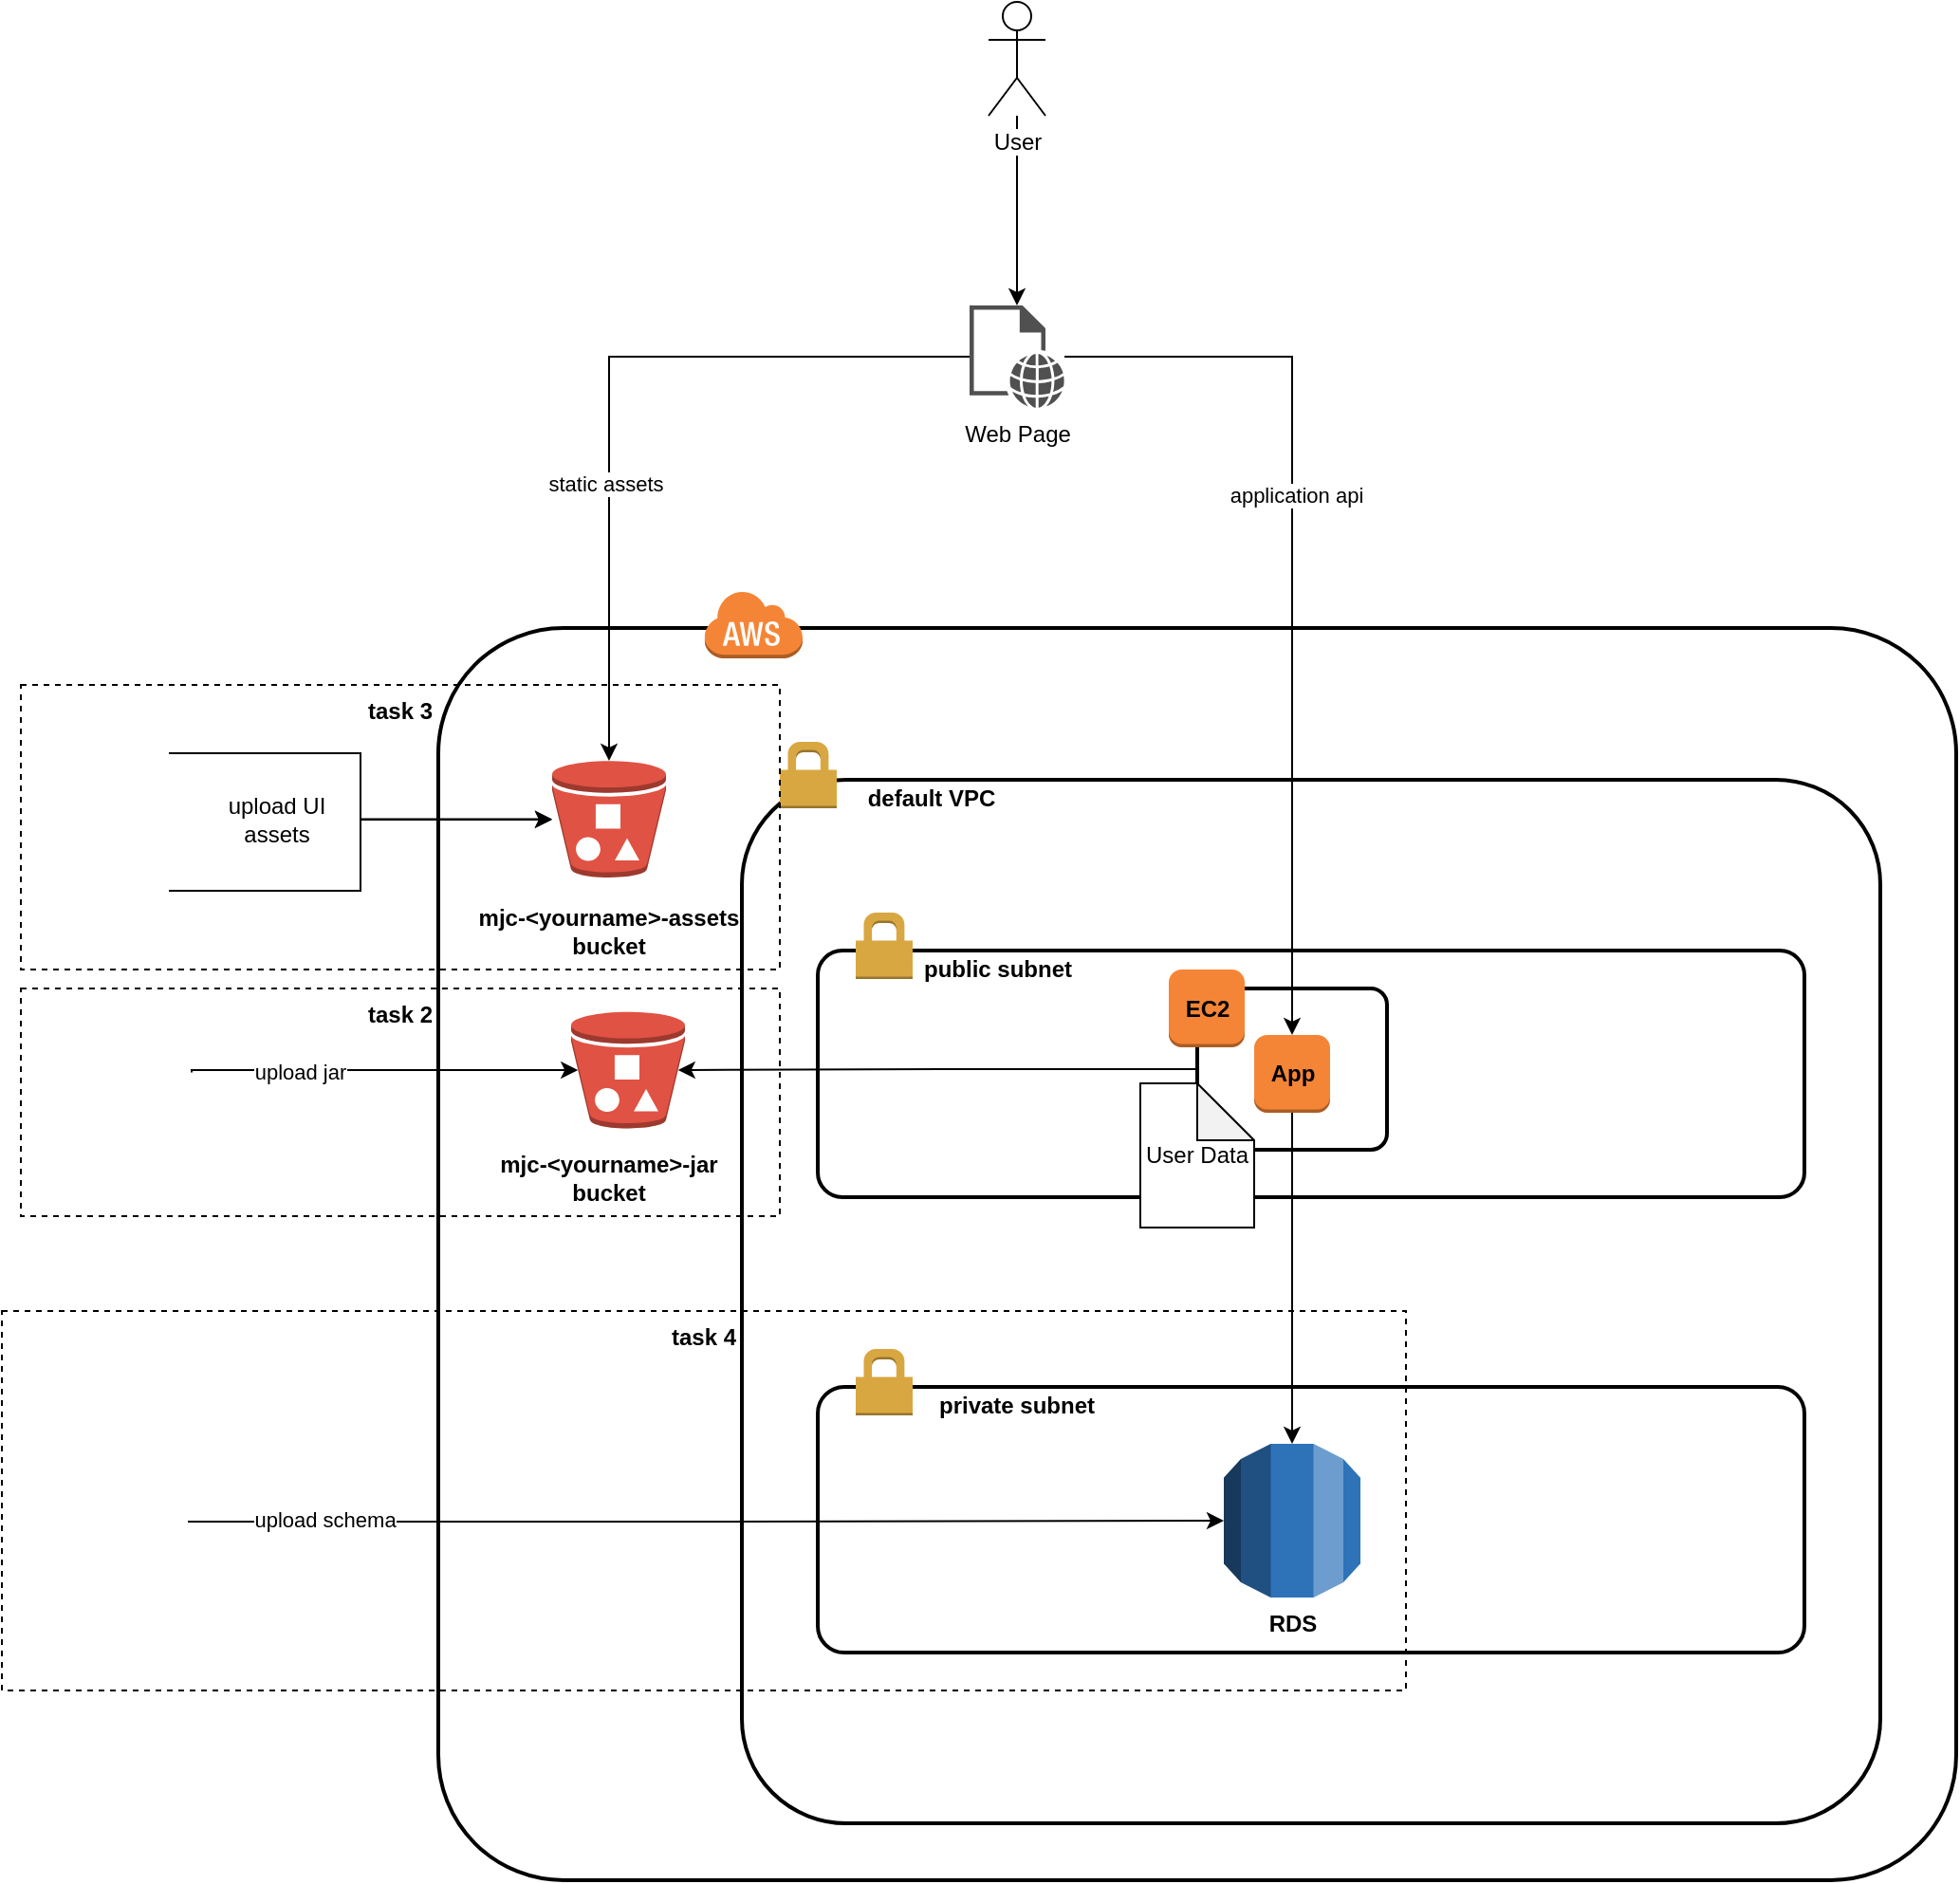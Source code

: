 <mxfile version="13.6.2" type="device"><diagram id="HtgdFkeMmOP70kkEXfRG" name="Page-1"><mxGraphModel dx="1874" dy="1701" grid="1" gridSize="10" guides="1" tooltips="1" connect="1" arrows="1" fold="1" page="1" pageScale="1" pageWidth="850" pageHeight="1100" math="0" shadow="0"><root><mxCell id="0"/><mxCell id="1" parent="0"/><mxCell id="PkJJkH9sODQjwWTnSf6g-1" value="" style="rounded=1;arcSize=10;dashed=0;fillColor=none;gradientColor=none;strokeWidth=2;" parent="1" vertex="1"><mxGeometry y="180" width="800" height="660" as="geometry"/></mxCell><mxCell id="PkJJkH9sODQjwWTnSf6g-2" value="" style="dashed=0;html=1;shape=mxgraph.aws3.cloud;fillColor=#F58536;gradientColor=none;dashed=0;" parent="1" vertex="1"><mxGeometry x="140" y="160" width="52" height="36" as="geometry"/></mxCell><mxCell id="PkJJkH9sODQjwWTnSf6g-4" value="" style="rounded=1;arcSize=10;dashed=0;fillColor=none;gradientColor=none;strokeWidth=2;verticalAlign=top;" parent="1" vertex="1"><mxGeometry x="160" y="260" width="600" height="550" as="geometry"/></mxCell><mxCell id="PkJJkH9sODQjwWTnSf6g-5" value="" style="dashed=0;html=1;shape=mxgraph.aws3.permissions;fillColor=#D9A741;gradientColor=none;dashed=0;" parent="1" vertex="1"><mxGeometry x="180" y="240" width="30" height="35" as="geometry"/></mxCell><mxCell id="PkJJkH9sODQjwWTnSf6g-6" value="&lt;b&gt;default VPC&lt;/b&gt;" style="text;html=1;strokeColor=none;fillColor=none;align=center;verticalAlign=middle;whiteSpace=wrap;rounded=0;" parent="1" vertex="1"><mxGeometry x="220" y="260" width="80" height="20" as="geometry"/></mxCell><mxCell id="PkJJkH9sODQjwWTnSf6g-7" value="" style="rounded=1;arcSize=10;dashed=0;fillColor=none;gradientColor=none;strokeWidth=2;" parent="1" vertex="1"><mxGeometry x="200" y="350" width="520" height="130" as="geometry"/></mxCell><mxCell id="PkJJkH9sODQjwWTnSf6g-8" value="" style="dashed=0;html=1;shape=mxgraph.aws3.permissions;fillColor=#D9A741;gradientColor=none;dashed=0;" parent="1" vertex="1"><mxGeometry x="220" y="330" width="30" height="35" as="geometry"/></mxCell><mxCell id="PkJJkH9sODQjwWTnSf6g-9" value="&lt;b&gt;public subnet&lt;/b&gt;" style="text;html=1;strokeColor=none;fillColor=none;align=center;verticalAlign=middle;whiteSpace=wrap;rounded=0;" parent="1" vertex="1"><mxGeometry x="250" y="350" width="90" height="20" as="geometry"/></mxCell><mxCell id="PkJJkH9sODQjwWTnSf6g-18" style="edgeStyle=orthogonalEdgeStyle;rounded=0;orthogonalLoop=1;jettySize=auto;html=1;entryX=0.94;entryY=0.5;entryDx=0;entryDy=0;entryPerimeter=0;" parent="1" source="PkJJkH9sODQjwWTnSf6g-11" target="PkJJkH9sODQjwWTnSf6g-13" edge="1"><mxGeometry relative="1" as="geometry"/></mxCell><mxCell id="PkJJkH9sODQjwWTnSf6g-11" value="" style="rounded=1;arcSize=10;dashed=0;fillColor=none;gradientColor=none;strokeWidth=2;" parent="1" vertex="1"><mxGeometry x="400" y="370" width="100" height="85" as="geometry"/></mxCell><mxCell id="PkJJkH9sODQjwWTnSf6g-12" value="&lt;b&gt;EC2&lt;/b&gt;" style="dashed=0;html=1;shape=mxgraph.aws3.instance;fillColor=#F58536;gradientColor=none;dashed=0;" parent="1" vertex="1"><mxGeometry x="385" y="360" width="40" height="41" as="geometry"/></mxCell><mxCell id="PkJJkH9sODQjwWTnSf6g-13" value="" style="outlineConnect=0;dashed=0;verticalLabelPosition=bottom;verticalAlign=top;align=center;html=1;shape=mxgraph.aws3.bucket_with_objects;fillColor=#E05243;gradientColor=none;" parent="1" vertex="1"><mxGeometry x="70" y="382.25" width="60" height="61.5" as="geometry"/></mxCell><mxCell id="PkJJkH9sODQjwWTnSf6g-16" style="edgeStyle=orthogonalEdgeStyle;rounded=0;orthogonalLoop=1;jettySize=auto;html=1;entryX=0.06;entryY=0.5;entryDx=0;entryDy=0;entryPerimeter=0;" parent="1" target="PkJJkH9sODQjwWTnSf6g-13" edge="1"><mxGeometry relative="1" as="geometry"><mxPoint x="-130" y="414.25" as="sourcePoint"/><Array as="points"><mxPoint x="-130" y="413"/></Array></mxGeometry></mxCell><mxCell id="PkJJkH9sODQjwWTnSf6g-47" value="upload jar" style="edgeLabel;html=1;align=center;verticalAlign=middle;resizable=0;points=[];" parent="PkJJkH9sODQjwWTnSf6g-16" vertex="1" connectable="0"><mxGeometry x="-0.441" y="-1" relative="1" as="geometry"><mxPoint as="offset"/></mxGeometry></mxCell><mxCell id="PkJJkH9sODQjwWTnSf6g-17" value="" style="shape=image;html=1;verticalAlign=top;verticalLabelPosition=bottom;labelBackgroundColor=#ffffff;imageAspect=0;aspect=fixed;image=https://cdn3.iconfinder.com/data/icons/dompicon-glyph-file-format-2/256/file-jar-format-type-128.png" parent="1" vertex="1"><mxGeometry x="-210" y="371" width="78" height="78" as="geometry"/></mxCell><mxCell id="PkJJkH9sODQjwWTnSf6g-19" value="&lt;b&gt;mjc-&amp;lt;yourname&amp;gt;-jar bucket&lt;/b&gt;" style="text;html=1;strokeColor=none;fillColor=none;align=center;verticalAlign=middle;whiteSpace=wrap;rounded=0;" parent="1" vertex="1"><mxGeometry x="30" y="460" width="120" height="20" as="geometry"/></mxCell><mxCell id="PkJJkH9sODQjwWTnSf6g-26" style="edgeStyle=orthogonalEdgeStyle;rounded=0;orthogonalLoop=1;jettySize=auto;html=1;" parent="1" source="PkJJkH9sODQjwWTnSf6g-20" target="PkJJkH9sODQjwWTnSf6g-25" edge="1"><mxGeometry relative="1" as="geometry"/></mxCell><mxCell id="PkJJkH9sODQjwWTnSf6g-20" value="&lt;b&gt;App&lt;/b&gt;" style="dashed=0;html=1;shape=mxgraph.aws3.instance;fillColor=#F58536;gradientColor=none;dashed=0;" parent="1" vertex="1"><mxGeometry x="430" y="394.5" width="40" height="41" as="geometry"/></mxCell><mxCell id="PkJJkH9sODQjwWTnSf6g-21" value="User Data" style="shape=note;whiteSpace=wrap;html=1;backgroundOutline=1;darkOpacity=0.05;" parent="1" vertex="1"><mxGeometry x="370" y="420" width="60" height="76" as="geometry"/></mxCell><mxCell id="PkJJkH9sODQjwWTnSf6g-23" value="" style="rounded=1;arcSize=10;dashed=0;fillColor=none;gradientColor=none;strokeWidth=2;" parent="1" vertex="1"><mxGeometry x="200" y="580" width="520" height="140" as="geometry"/></mxCell><mxCell id="PkJJkH9sODQjwWTnSf6g-24" value="" style="dashed=0;html=1;shape=mxgraph.aws3.permissions;fillColor=#D9A741;gradientColor=none;dashed=0;" parent="1" vertex="1"><mxGeometry x="220" y="560" width="30" height="35" as="geometry"/></mxCell><mxCell id="PkJJkH9sODQjwWTnSf6g-25" value="&lt;b&gt;RDS&lt;/b&gt;" style="outlineConnect=0;dashed=0;verticalLabelPosition=bottom;verticalAlign=top;align=center;html=1;shape=mxgraph.aws3.rds;fillColor=#2E73B8;gradientColor=none;" parent="1" vertex="1"><mxGeometry x="414" y="610" width="72" height="81" as="geometry"/></mxCell><mxCell id="PkJJkH9sODQjwWTnSf6g-27" value="" style="outlineConnect=0;dashed=0;verticalLabelPosition=bottom;verticalAlign=top;align=center;html=1;shape=mxgraph.aws3.bucket_with_objects;fillColor=#E05243;gradientColor=none;" parent="1" vertex="1"><mxGeometry x="60" y="250" width="60" height="61.5" as="geometry"/></mxCell><mxCell id="PkJJkH9sODQjwWTnSf6g-28" value="&lt;b&gt;mjc-&amp;lt;yourname&amp;gt;-assets bucket&lt;/b&gt;" style="text;html=1;strokeColor=none;fillColor=none;align=center;verticalAlign=middle;whiteSpace=wrap;rounded=0;" parent="1" vertex="1"><mxGeometry x="20" y="330" width="140" height="20" as="geometry"/></mxCell><mxCell id="PkJJkH9sODQjwWTnSf6g-32" style="edgeStyle=orthogonalEdgeStyle;rounded=0;orthogonalLoop=1;jettySize=auto;html=1;" parent="1" source="PkJJkH9sODQjwWTnSf6g-29" target="PkJJkH9sODQjwWTnSf6g-27" edge="1"><mxGeometry relative="1" as="geometry"><Array as="points"><mxPoint x="-41" y="246"/><mxPoint x="-41" y="281"/></Array></mxGeometry></mxCell><mxCell id="PkJJkH9sODQjwWTnSf6g-29" value="" style="shape=image;html=1;verticalAlign=top;verticalLabelPosition=bottom;labelBackgroundColor=#ffffff;imageAspect=0;aspect=fixed;image=https://cdn4.iconfinder.com/data/icons/file-names-24/512/1-128.png" parent="1" vertex="1"><mxGeometry x="-200" y="217" width="58" height="58" as="geometry"/></mxCell><mxCell id="PkJJkH9sODQjwWTnSf6g-35" style="edgeStyle=orthogonalEdgeStyle;rounded=0;orthogonalLoop=1;jettySize=auto;html=1;" parent="1" source="PkJJkH9sODQjwWTnSf6g-34" target="PkJJkH9sODQjwWTnSf6g-27" edge="1"><mxGeometry relative="1" as="geometry"/></mxCell><mxCell id="PkJJkH9sODQjwWTnSf6g-34" value="" style="shape=image;html=1;verticalAlign=top;verticalLabelPosition=bottom;labelBackgroundColor=#ffffff;imageAspect=0;aspect=fixed;image=https://cdn4.iconfinder.com/data/icons/file-names-24/512/38-128.png" parent="1" vertex="1"><mxGeometry x="-205" y="287" width="63" height="63" as="geometry"/></mxCell><mxCell id="PkJJkH9sODQjwWTnSf6g-39" style="edgeStyle=orthogonalEdgeStyle;rounded=0;orthogonalLoop=1;jettySize=auto;html=1;" parent="1" source="PkJJkH9sODQjwWTnSf6g-38" target="PkJJkH9sODQjwWTnSf6g-20" edge="1"><mxGeometry relative="1" as="geometry"/></mxCell><mxCell id="PkJJkH9sODQjwWTnSf6g-45" value="application api" style="edgeLabel;html=1;align=center;verticalAlign=middle;resizable=0;points=[];" parent="PkJJkH9sODQjwWTnSf6g-39" vertex="1" connectable="0"><mxGeometry x="-0.497" y="-73" relative="1" as="geometry"><mxPoint x="75" y="73" as="offset"/></mxGeometry></mxCell><mxCell id="PkJJkH9sODQjwWTnSf6g-40" style="edgeStyle=orthogonalEdgeStyle;rounded=0;orthogonalLoop=1;jettySize=auto;html=1;entryX=0.5;entryY=0;entryDx=0;entryDy=0;entryPerimeter=0;" parent="1" source="PkJJkH9sODQjwWTnSf6g-38" target="PkJJkH9sODQjwWTnSf6g-27" edge="1"><mxGeometry relative="1" as="geometry"/></mxCell><mxCell id="PkJJkH9sODQjwWTnSf6g-44" value="static assets" style="edgeLabel;html=1;align=center;verticalAlign=middle;resizable=0;points=[];" parent="PkJJkH9sODQjwWTnSf6g-40" vertex="1" connectable="0"><mxGeometry x="-0.057" y="67" relative="1" as="geometry"><mxPoint x="-69" y="67" as="offset"/></mxGeometry></mxCell><mxCell id="PkJJkH9sODQjwWTnSf6g-38" value="Web Page" style="pointerEvents=1;shadow=0;dashed=0;html=1;strokeColor=none;fillColor=#505050;labelPosition=center;verticalLabelPosition=bottom;verticalAlign=top;outlineConnect=0;align=center;shape=mxgraph.office.concepts.web_page;" parent="1" vertex="1"><mxGeometry x="280" y="10" width="50" height="54" as="geometry"/></mxCell><mxCell id="PkJJkH9sODQjwWTnSf6g-43" style="edgeStyle=orthogonalEdgeStyle;rounded=0;orthogonalLoop=1;jettySize=auto;html=1;" parent="1" source="PkJJkH9sODQjwWTnSf6g-41" target="PkJJkH9sODQjwWTnSf6g-38" edge="1"><mxGeometry relative="1" as="geometry"/></mxCell><mxCell id="PkJJkH9sODQjwWTnSf6g-41" value="User" style="shape=umlActor;verticalLabelPosition=bottom;labelBackgroundColor=#ffffff;verticalAlign=top;html=1;outlineConnect=0;" parent="1" vertex="1"><mxGeometry x="290" y="-150" width="30" height="60" as="geometry"/></mxCell><mxCell id="PkJJkH9sODQjwWTnSf6g-48" style="edgeStyle=orthogonalEdgeStyle;rounded=0;orthogonalLoop=1;jettySize=auto;html=1;entryX=0;entryY=0.5;entryDx=0;entryDy=0;entryPerimeter=0;" parent="1" source="PkJJkH9sODQjwWTnSf6g-46" target="PkJJkH9sODQjwWTnSf6g-25" edge="1"><mxGeometry relative="1" as="geometry"/></mxCell><mxCell id="PkJJkH9sODQjwWTnSf6g-49" value="upload schema" style="edgeLabel;html=1;align=center;verticalAlign=middle;resizable=0;points=[];" parent="PkJJkH9sODQjwWTnSf6g-48" vertex="1" connectable="0"><mxGeometry x="-0.843" relative="1" as="geometry"><mxPoint x="29" y="-1" as="offset"/></mxGeometry></mxCell><mxCell id="PkJJkH9sODQjwWTnSf6g-46" value="" style="shape=image;html=1;verticalAlign=top;verticalLabelPosition=bottom;labelBackgroundColor=#ffffff;imageAspect=0;aspect=fixed;image=https://cdn3.iconfinder.com/data/icons/dompicon-glyph-file-format-2/256/file-sql-format-type-128.png" parent="1" vertex="1"><mxGeometry x="-210" y="612" width="78" height="78" as="geometry"/></mxCell><mxCell id="PkJJkH9sODQjwWTnSf6g-50" value="&lt;b&gt;private subnet&lt;/b&gt;" style="text;html=1;strokeColor=none;fillColor=none;align=center;verticalAlign=middle;whiteSpace=wrap;rounded=0;" parent="1" vertex="1"><mxGeometry x="260" y="580" width="90" height="20" as="geometry"/></mxCell><mxCell id="PkJJkH9sODQjwWTnSf6g-51" value="upload UI assets" style="text;html=1;strokeColor=none;fillColor=none;align=center;verticalAlign=middle;whiteSpace=wrap;rounded=0;" parent="1" vertex="1"><mxGeometry x="-120" y="271" width="70" height="20" as="geometry"/></mxCell><mxCell id="PkJJkH9sODQjwWTnSf6g-52" value="&lt;b&gt;task 2&lt;/b&gt;" style="rounded=0;whiteSpace=wrap;html=1;fillColor=none;dashed=1;horizontal=1;verticalAlign=top;" parent="1" vertex="1"><mxGeometry x="-220" y="370" width="400" height="120" as="geometry"/></mxCell><mxCell id="PkJJkH9sODQjwWTnSf6g-53" value="&lt;b&gt;task 3&lt;/b&gt;" style="rounded=0;whiteSpace=wrap;html=1;fillColor=none;dashed=1;horizontal=1;verticalAlign=top;" parent="1" vertex="1"><mxGeometry x="-220" y="210" width="400" height="150" as="geometry"/></mxCell><mxCell id="PkJJkH9sODQjwWTnSf6g-54" value="&lt;b&gt;task 4&lt;/b&gt;" style="rounded=0;whiteSpace=wrap;html=1;fillColor=none;dashed=1;horizontal=1;verticalAlign=top;" parent="1" vertex="1"><mxGeometry x="-230" y="540" width="740" height="200" as="geometry"/></mxCell></root></mxGraphModel></diagram></mxfile>